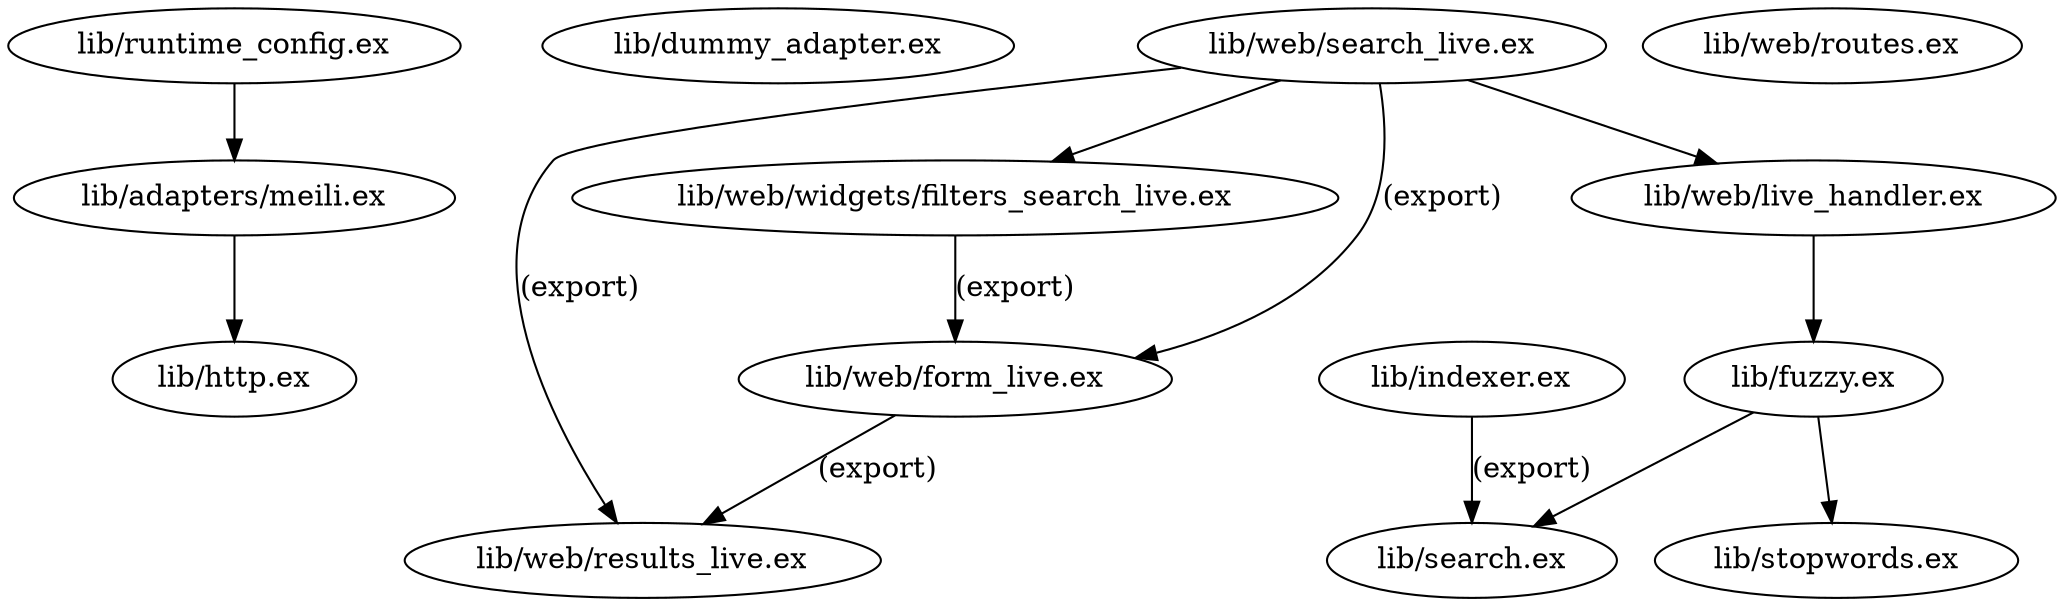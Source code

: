 digraph "xref graph" {
  "lib/adapters/meili.ex"
  "lib/adapters/meili.ex" -> "lib/http.ex"
  "lib/dummy_adapter.ex"
  "lib/fuzzy.ex"
  "lib/fuzzy.ex" -> "lib/search.ex"
  "lib/fuzzy.ex" -> "lib/stopwords.ex"
  "lib/http.ex"
  "lib/indexer.ex"
  "lib/indexer.ex" -> "lib/search.ex" [label="(export)"]
  "lib/runtime_config.ex"
  "lib/runtime_config.ex" -> "lib/adapters/meili.ex"
  "lib/search.ex"
  "lib/stopwords.ex"
  "lib/web/form_live.ex"
  "lib/web/form_live.ex" -> "lib/web/results_live.ex" [label="(export)"]
  "lib/web/live_handler.ex"
  "lib/web/live_handler.ex" -> "lib/fuzzy.ex"
  "lib/web/results_live.ex"
  "lib/web/routes.ex"
  "lib/web/search_live.ex"
  "lib/web/search_live.ex" -> "lib/web/form_live.ex" [label="(export)"]
  "lib/web/search_live.ex" -> "lib/web/live_handler.ex"
  "lib/web/search_live.ex" -> "lib/web/results_live.ex" [label="(export)"]
  "lib/web/search_live.ex" -> "lib/web/widgets/filters_search_live.ex"
  "lib/web/widgets/filters_search_live.ex" -> "lib/web/form_live.ex" [label="(export)"]
  "lib/web/widgets/filters_search_live.ex"
}
